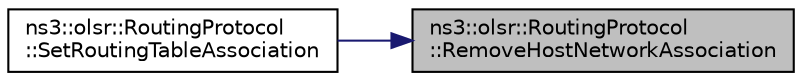 digraph "ns3::olsr::RoutingProtocol::RemoveHostNetworkAssociation"
{
 // LATEX_PDF_SIZE
  edge [fontname="Helvetica",fontsize="10",labelfontname="Helvetica",labelfontsize="10"];
  node [fontname="Helvetica",fontsize="10",shape=record];
  rankdir="RL";
  Node1 [label="ns3::olsr::RoutingProtocol\l::RemoveHostNetworkAssociation",height=0.2,width=0.4,color="black", fillcolor="grey75", style="filled", fontcolor="black",tooltip="Removes the specified (networkAddr, netmask) tuple from the list of local HNA associations to be sent..."];
  Node1 -> Node2 [dir="back",color="midnightblue",fontsize="10",style="solid",fontname="Helvetica"];
  Node2 [label="ns3::olsr::RoutingProtocol\l::SetRoutingTableAssociation",height=0.2,width=0.4,color="black", fillcolor="white", style="filled",URL="$classns3_1_1olsr_1_1_routing_protocol.html#a54e6ae3299f2f4e6390792801fe01ae3",tooltip="Associates the specified Ipv4StaticRouting routing table to the OLSR routing protocol."];
}
